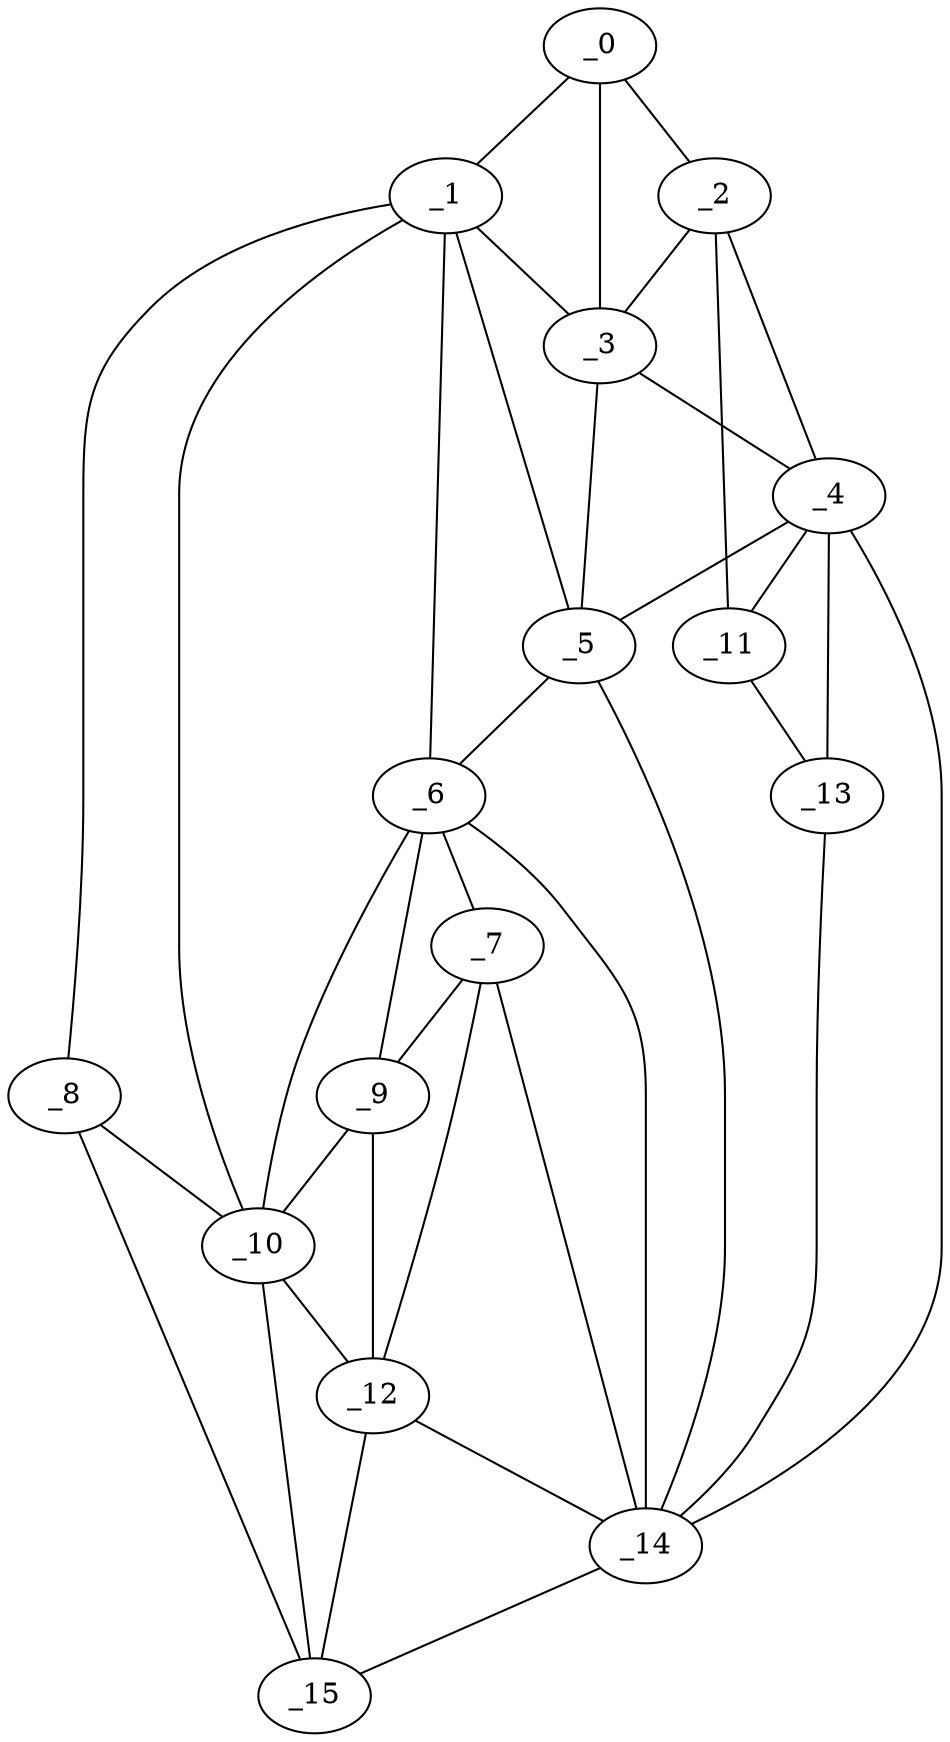 graph "obj5__240.gxl" {
	_0	 [x=37,
		y=59];
	_1	 [x=37,
		y=112];
	_0 -- _1	 [valence=1];
	_2	 [x=42,
		y=27];
	_0 -- _2	 [valence=1];
	_3	 [x=45,
		y=65];
	_0 -- _3	 [valence=2];
	_1 -- _3	 [valence=1];
	_5	 [x=63,
		y=71];
	_1 -- _5	 [valence=1];
	_6	 [x=74,
		y=79];
	_1 -- _6	 [valence=2];
	_8	 [x=84,
		y=112];
	_1 -- _8	 [valence=1];
	_10	 [x=86,
		y=97];
	_1 -- _10	 [valence=2];
	_2 -- _3	 [valence=1];
	_4	 [x=59,
		y=67];
	_2 -- _4	 [valence=1];
	_11	 [x=88,
		y=28];
	_2 -- _11	 [valence=1];
	_3 -- _4	 [valence=1];
	_3 -- _5	 [valence=2];
	_4 -- _5	 [valence=2];
	_4 -- _11	 [valence=2];
	_13	 [x=93,
		y=48];
	_4 -- _13	 [valence=1];
	_14	 [x=93,
		y=58];
	_4 -- _14	 [valence=1];
	_5 -- _6	 [valence=2];
	_5 -- _14	 [valence=2];
	_7	 [x=84,
		y=82];
	_6 -- _7	 [valence=1];
	_9	 [x=86,
		y=90];
	_6 -- _9	 [valence=2];
	_6 -- _10	 [valence=2];
	_6 -- _14	 [valence=1];
	_7 -- _9	 [valence=2];
	_12	 [x=92,
		y=90];
	_7 -- _12	 [valence=1];
	_7 -- _14	 [valence=2];
	_8 -- _10	 [valence=2];
	_15	 [x=93,
		y=111];
	_8 -- _15	 [valence=1];
	_9 -- _10	 [valence=2];
	_9 -- _12	 [valence=2];
	_10 -- _12	 [valence=2];
	_10 -- _15	 [valence=2];
	_11 -- _13	 [valence=1];
	_12 -- _14	 [valence=2];
	_12 -- _15	 [valence=2];
	_13 -- _14	 [valence=1];
	_14 -- _15	 [valence=1];
}
